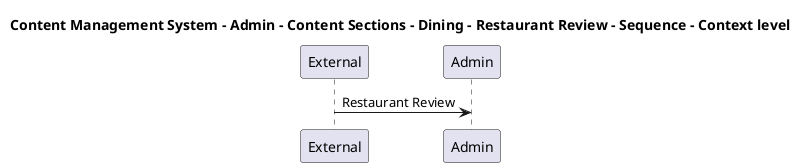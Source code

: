 @startuml

title Content Management System - Admin - Content Sections - Dining - Restaurant Review - Sequence - Context level

participant "External" as C4InterFlow.SoftwareSystems.ExternalSystem
participant "Admin" as ContentManagementSystem.SoftwareSystems.Admin

C4InterFlow.SoftwareSystems.ExternalSystem -> ContentManagementSystem.SoftwareSystems.Admin : Restaurant Review


@enduml
